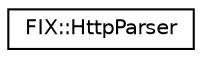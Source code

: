 digraph "Graphical Class Hierarchy"
{
  edge [fontname="Helvetica",fontsize="10",labelfontname="Helvetica",labelfontsize="10"];
  node [fontname="Helvetica",fontsize="10",shape=record];
  rankdir="LR";
  Node0 [label="FIX::HttpParser",height=0.2,width=0.4,color="black", fillcolor="white", style="filled",URL="$class_f_i_x_1_1_http_parser.html",tooltip="Parses HTTP messages off an input stream. "];
}
